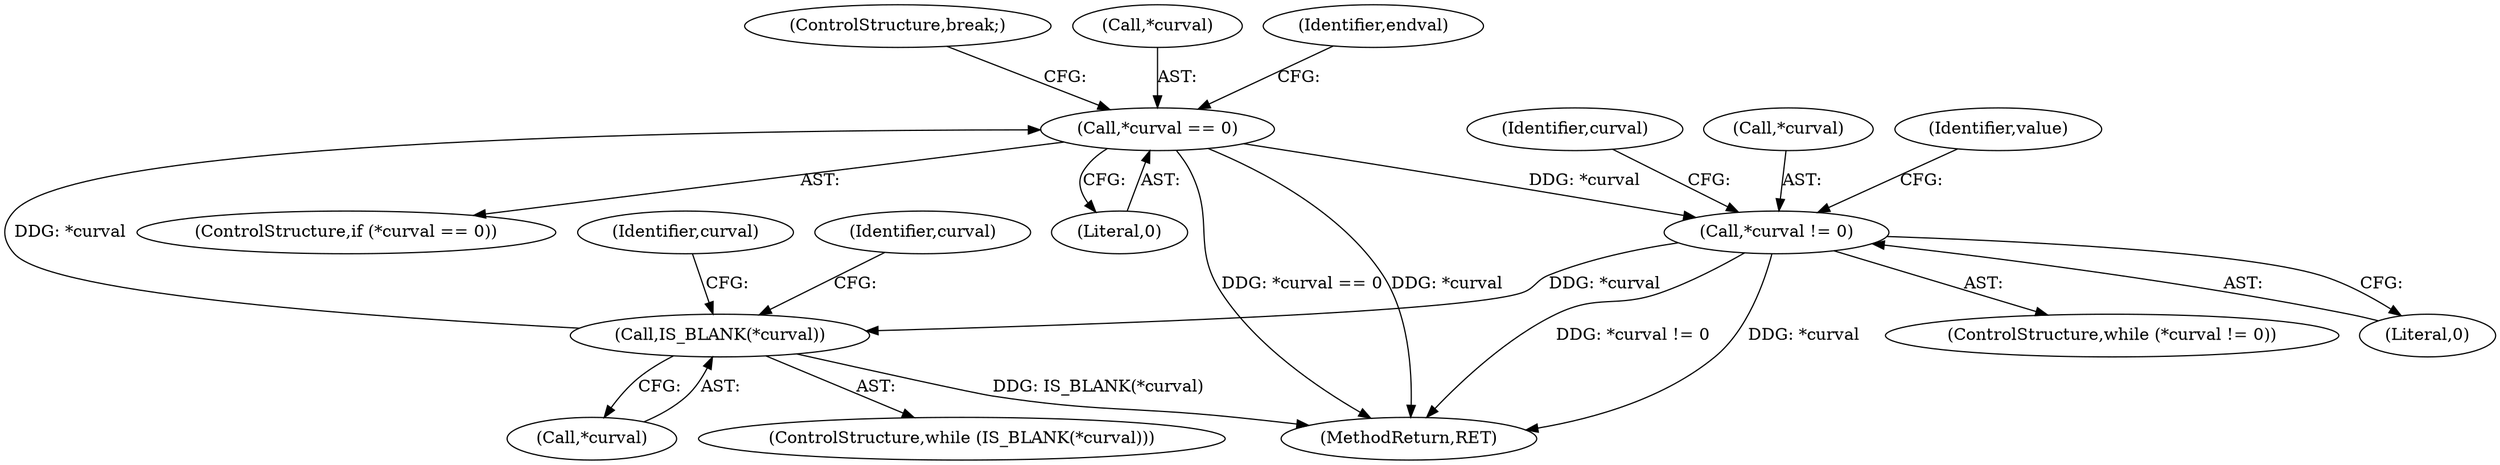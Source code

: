 digraph "0_Chrome_96dbafe288dbe2f0cc45fa3c39daf6d0c37acbab_11@pointer" {
"1000358" [label="(Call,*curval == 0)"];
"1000352" [label="(Call,IS_BLANK(*curval))"];
"1000346" [label="(Call,*curval != 0)"];
"1000358" [label="(Call,*curval == 0)"];
"1000345" [label="(ControlStructure,while (*curval != 0))"];
"1000352" [label="(Call,IS_BLANK(*curval))"];
"1000356" [label="(Identifier,curval)"];
"1000346" [label="(Call,*curval != 0)"];
"1000361" [label="(Literal,0)"];
"1000362" [label="(ControlStructure,break;)"];
"1000360" [label="(Identifier,curval)"];
"1000347" [label="(Call,*curval)"];
"1000445" [label="(Identifier,value)"];
"1000351" [label="(ControlStructure,while (IS_BLANK(*curval)))"];
"1000359" [label="(Call,*curval)"];
"1000349" [label="(Literal,0)"];
"1000469" [label="(MethodReturn,RET)"];
"1000353" [label="(Call,*curval)"];
"1000357" [label="(ControlStructure,if (*curval == 0))"];
"1000364" [label="(Identifier,endval)"];
"1000354" [label="(Identifier,curval)"];
"1000358" [label="(Call,*curval == 0)"];
"1000358" -> "1000357"  [label="AST: "];
"1000358" -> "1000361"  [label="CFG: "];
"1000359" -> "1000358"  [label="AST: "];
"1000361" -> "1000358"  [label="AST: "];
"1000362" -> "1000358"  [label="CFG: "];
"1000364" -> "1000358"  [label="CFG: "];
"1000358" -> "1000469"  [label="DDG: *curval == 0"];
"1000358" -> "1000469"  [label="DDG: *curval"];
"1000358" -> "1000346"  [label="DDG: *curval"];
"1000352" -> "1000358"  [label="DDG: *curval"];
"1000352" -> "1000351"  [label="AST: "];
"1000352" -> "1000353"  [label="CFG: "];
"1000353" -> "1000352"  [label="AST: "];
"1000356" -> "1000352"  [label="CFG: "];
"1000360" -> "1000352"  [label="CFG: "];
"1000352" -> "1000469"  [label="DDG: IS_BLANK(*curval)"];
"1000346" -> "1000352"  [label="DDG: *curval"];
"1000346" -> "1000345"  [label="AST: "];
"1000346" -> "1000349"  [label="CFG: "];
"1000347" -> "1000346"  [label="AST: "];
"1000349" -> "1000346"  [label="AST: "];
"1000354" -> "1000346"  [label="CFG: "];
"1000445" -> "1000346"  [label="CFG: "];
"1000346" -> "1000469"  [label="DDG: *curval"];
"1000346" -> "1000469"  [label="DDG: *curval != 0"];
}
